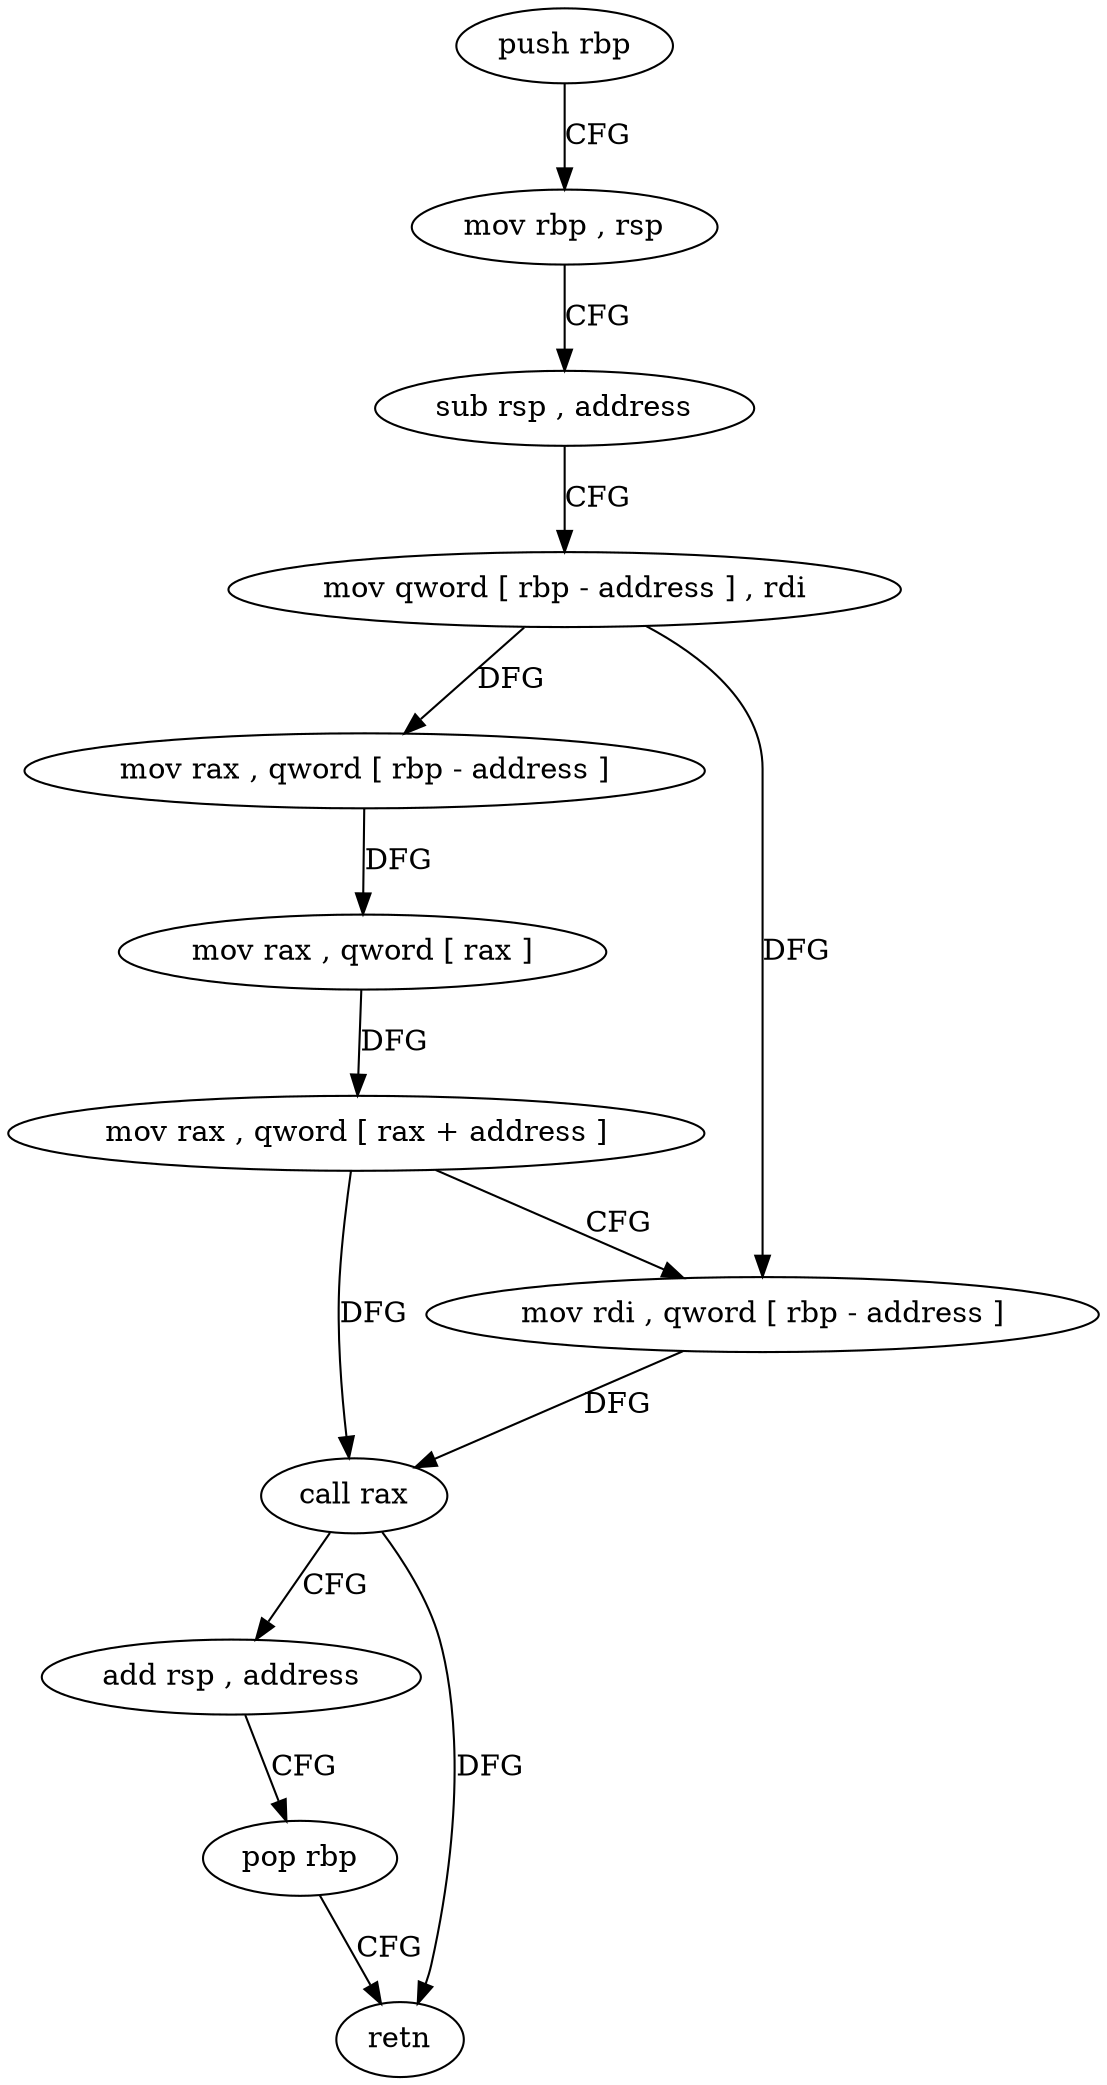 digraph "func" {
"259088" [label = "push rbp" ]
"259089" [label = "mov rbp , rsp" ]
"259092" [label = "sub rsp , address" ]
"259096" [label = "mov qword [ rbp - address ] , rdi" ]
"259100" [label = "mov rax , qword [ rbp - address ]" ]
"259104" [label = "mov rax , qword [ rax ]" ]
"259107" [label = "mov rax , qword [ rax + address ]" ]
"259111" [label = "mov rdi , qword [ rbp - address ]" ]
"259115" [label = "call rax" ]
"259117" [label = "add rsp , address" ]
"259121" [label = "pop rbp" ]
"259122" [label = "retn" ]
"259088" -> "259089" [ label = "CFG" ]
"259089" -> "259092" [ label = "CFG" ]
"259092" -> "259096" [ label = "CFG" ]
"259096" -> "259100" [ label = "DFG" ]
"259096" -> "259111" [ label = "DFG" ]
"259100" -> "259104" [ label = "DFG" ]
"259104" -> "259107" [ label = "DFG" ]
"259107" -> "259111" [ label = "CFG" ]
"259107" -> "259115" [ label = "DFG" ]
"259111" -> "259115" [ label = "DFG" ]
"259115" -> "259117" [ label = "CFG" ]
"259115" -> "259122" [ label = "DFG" ]
"259117" -> "259121" [ label = "CFG" ]
"259121" -> "259122" [ label = "CFG" ]
}
